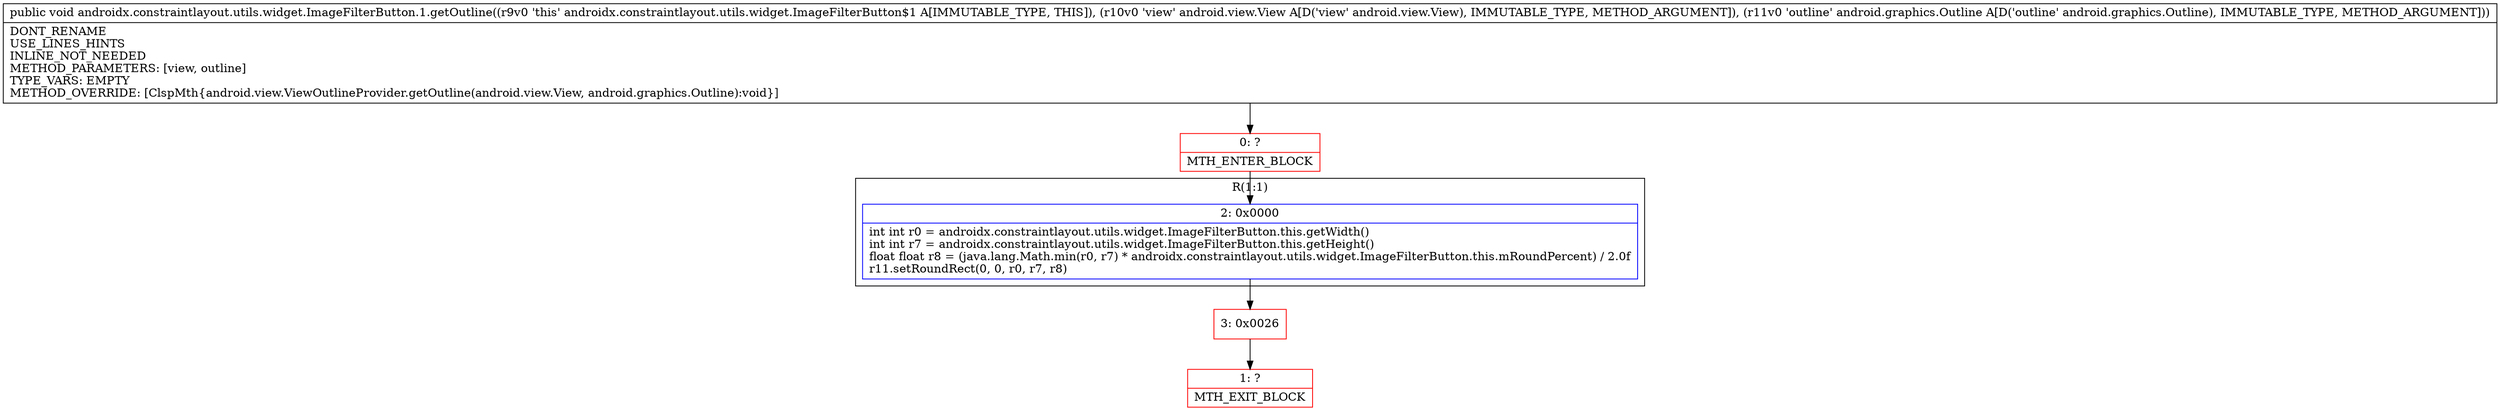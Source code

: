 digraph "CFG forandroidx.constraintlayout.utils.widget.ImageFilterButton.1.getOutline(Landroid\/view\/View;Landroid\/graphics\/Outline;)V" {
subgraph cluster_Region_1707401017 {
label = "R(1:1)";
node [shape=record,color=blue];
Node_2 [shape=record,label="{2\:\ 0x0000|int int r0 = androidx.constraintlayout.utils.widget.ImageFilterButton.this.getWidth()\lint int r7 = androidx.constraintlayout.utils.widget.ImageFilterButton.this.getHeight()\lfloat float r8 = (java.lang.Math.min(r0, r7) * androidx.constraintlayout.utils.widget.ImageFilterButton.this.mRoundPercent) \/ 2.0f\lr11.setRoundRect(0, 0, r0, r7, r8)\l}"];
}
Node_0 [shape=record,color=red,label="{0\:\ ?|MTH_ENTER_BLOCK\l}"];
Node_3 [shape=record,color=red,label="{3\:\ 0x0026}"];
Node_1 [shape=record,color=red,label="{1\:\ ?|MTH_EXIT_BLOCK\l}"];
MethodNode[shape=record,label="{public void androidx.constraintlayout.utils.widget.ImageFilterButton.1.getOutline((r9v0 'this' androidx.constraintlayout.utils.widget.ImageFilterButton$1 A[IMMUTABLE_TYPE, THIS]), (r10v0 'view' android.view.View A[D('view' android.view.View), IMMUTABLE_TYPE, METHOD_ARGUMENT]), (r11v0 'outline' android.graphics.Outline A[D('outline' android.graphics.Outline), IMMUTABLE_TYPE, METHOD_ARGUMENT]))  | DONT_RENAME\lUSE_LINES_HINTS\lINLINE_NOT_NEEDED\lMETHOD_PARAMETERS: [view, outline]\lTYPE_VARS: EMPTY\lMETHOD_OVERRIDE: [ClspMth\{android.view.ViewOutlineProvider.getOutline(android.view.View, android.graphics.Outline):void\}]\l}"];
MethodNode -> Node_0;Node_2 -> Node_3;
Node_0 -> Node_2;
Node_3 -> Node_1;
}

